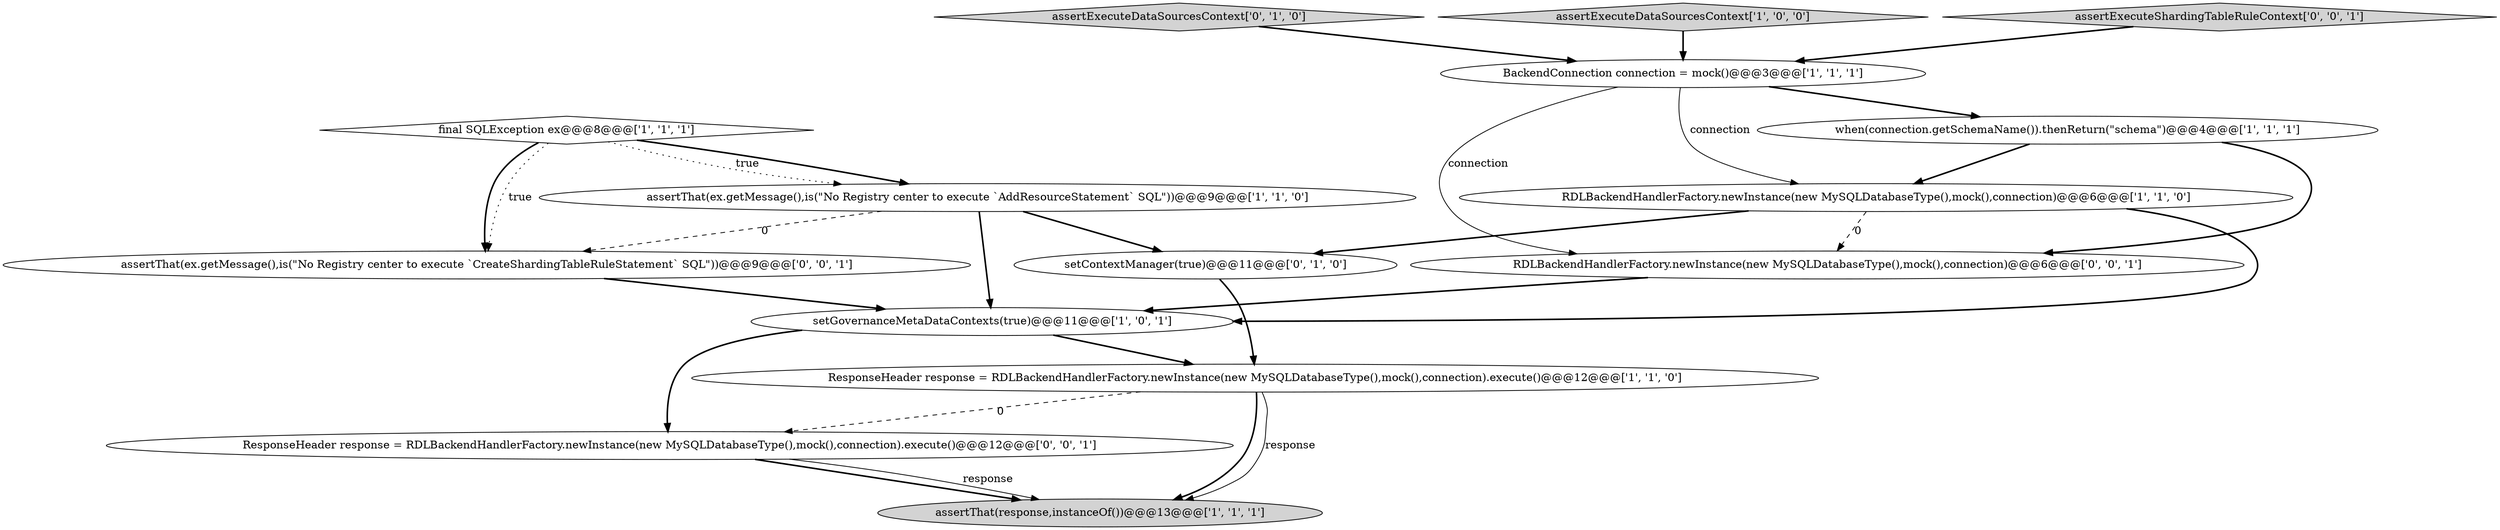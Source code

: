 digraph {
5 [style = filled, label = "final SQLException ex@@@8@@@['1', '1', '1']", fillcolor = white, shape = diamond image = "AAA0AAABBB1BBB"];
10 [style = filled, label = "setContextManager(true)@@@11@@@['0', '1', '0']", fillcolor = white, shape = ellipse image = "AAA0AAABBB2BBB"];
7 [style = filled, label = "setGovernanceMetaDataContexts(true)@@@11@@@['1', '0', '1']", fillcolor = white, shape = ellipse image = "AAA0AAABBB1BBB"];
13 [style = filled, label = "ResponseHeader response = RDLBackendHandlerFactory.newInstance(new MySQLDatabaseType(),mock(),connection).execute()@@@12@@@['0', '0', '1']", fillcolor = white, shape = ellipse image = "AAA0AAABBB3BBB"];
6 [style = filled, label = "RDLBackendHandlerFactory.newInstance(new MySQLDatabaseType(),mock(),connection)@@@6@@@['1', '1', '0']", fillcolor = white, shape = ellipse image = "AAA0AAABBB1BBB"];
0 [style = filled, label = "assertThat(ex.getMessage(),is(\"No Registry center to execute `AddResourceStatement` SQL\"))@@@9@@@['1', '1', '0']", fillcolor = white, shape = ellipse image = "AAA0AAABBB1BBB"];
2 [style = filled, label = "when(connection.getSchemaName()).thenReturn(\"schema\")@@@4@@@['1', '1', '1']", fillcolor = white, shape = ellipse image = "AAA0AAABBB1BBB"];
11 [style = filled, label = "assertThat(ex.getMessage(),is(\"No Registry center to execute `CreateShardingTableRuleStatement` SQL\"))@@@9@@@['0', '0', '1']", fillcolor = white, shape = ellipse image = "AAA0AAABBB3BBB"];
9 [style = filled, label = "assertExecuteDataSourcesContext['0', '1', '0']", fillcolor = lightgray, shape = diamond image = "AAA0AAABBB2BBB"];
1 [style = filled, label = "assertThat(response,instanceOf())@@@13@@@['1', '1', '1']", fillcolor = lightgray, shape = ellipse image = "AAA0AAABBB1BBB"];
8 [style = filled, label = "assertExecuteDataSourcesContext['1', '0', '0']", fillcolor = lightgray, shape = diamond image = "AAA0AAABBB1BBB"];
14 [style = filled, label = "assertExecuteShardingTableRuleContext['0', '0', '1']", fillcolor = lightgray, shape = diamond image = "AAA0AAABBB3BBB"];
4 [style = filled, label = "BackendConnection connection = mock()@@@3@@@['1', '1', '1']", fillcolor = white, shape = ellipse image = "AAA0AAABBB1BBB"];
3 [style = filled, label = "ResponseHeader response = RDLBackendHandlerFactory.newInstance(new MySQLDatabaseType(),mock(),connection).execute()@@@12@@@['1', '1', '0']", fillcolor = white, shape = ellipse image = "AAA0AAABBB1BBB"];
12 [style = filled, label = "RDLBackendHandlerFactory.newInstance(new MySQLDatabaseType(),mock(),connection)@@@6@@@['0', '0', '1']", fillcolor = white, shape = ellipse image = "AAA0AAABBB3BBB"];
7->13 [style = bold, label=""];
4->12 [style = solid, label="connection"];
3->1 [style = bold, label=""];
2->6 [style = bold, label=""];
9->4 [style = bold, label=""];
10->3 [style = bold, label=""];
0->11 [style = dashed, label="0"];
4->2 [style = bold, label=""];
5->0 [style = dotted, label="true"];
3->13 [style = dashed, label="0"];
12->7 [style = bold, label=""];
13->1 [style = bold, label=""];
7->3 [style = bold, label=""];
2->12 [style = bold, label=""];
0->7 [style = bold, label=""];
6->12 [style = dashed, label="0"];
4->6 [style = solid, label="connection"];
0->10 [style = bold, label=""];
5->11 [style = dotted, label="true"];
5->0 [style = bold, label=""];
6->10 [style = bold, label=""];
3->1 [style = solid, label="response"];
13->1 [style = solid, label="response"];
5->11 [style = bold, label=""];
8->4 [style = bold, label=""];
6->7 [style = bold, label=""];
11->7 [style = bold, label=""];
14->4 [style = bold, label=""];
}
